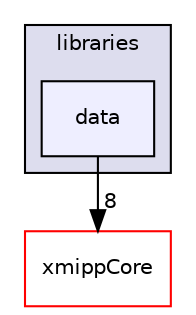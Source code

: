 digraph "xmipp/legacy/libraries/data" {
  compound=true
  node [ fontsize="10", fontname="Helvetica"];
  edge [ labelfontsize="10", labelfontname="Helvetica"];
  subgraph clusterdir_ec5db26cfb72886407809adaaec84b8a {
    graph [ bgcolor="#ddddee", pencolor="black", label="libraries" fontname="Helvetica", fontsize="10", URL="dir_ec5db26cfb72886407809adaaec84b8a.html"]
  dir_5c13c26fc278f1da52b6a82a44e960f7 [shape=box, label="data", style="filled", fillcolor="#eeeeff", pencolor="black", URL="dir_5c13c26fc278f1da52b6a82a44e960f7.html"];
  }
  dir_ce4d0d8fc85c2c70612466225bfce71d [shape=box label="xmippCore" fillcolor="white" style="filled" color="red" URL="dir_ce4d0d8fc85c2c70612466225bfce71d.html"];
  dir_5c13c26fc278f1da52b6a82a44e960f7->dir_ce4d0d8fc85c2c70612466225bfce71d [headlabel="8", labeldistance=1.5 headhref="dir_000319_000260.html"];
}

